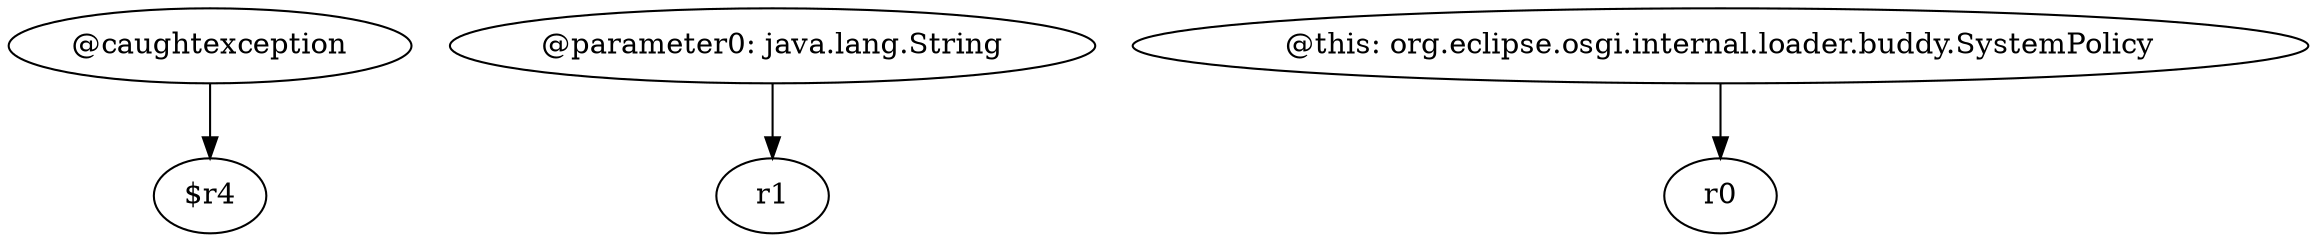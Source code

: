 digraph g {
0[label="@caughtexception"]
1[label="$r4"]
0->1[label=""]
2[label="@parameter0: java.lang.String"]
3[label="r1"]
2->3[label=""]
4[label="@this: org.eclipse.osgi.internal.loader.buddy.SystemPolicy"]
5[label="r0"]
4->5[label=""]
}